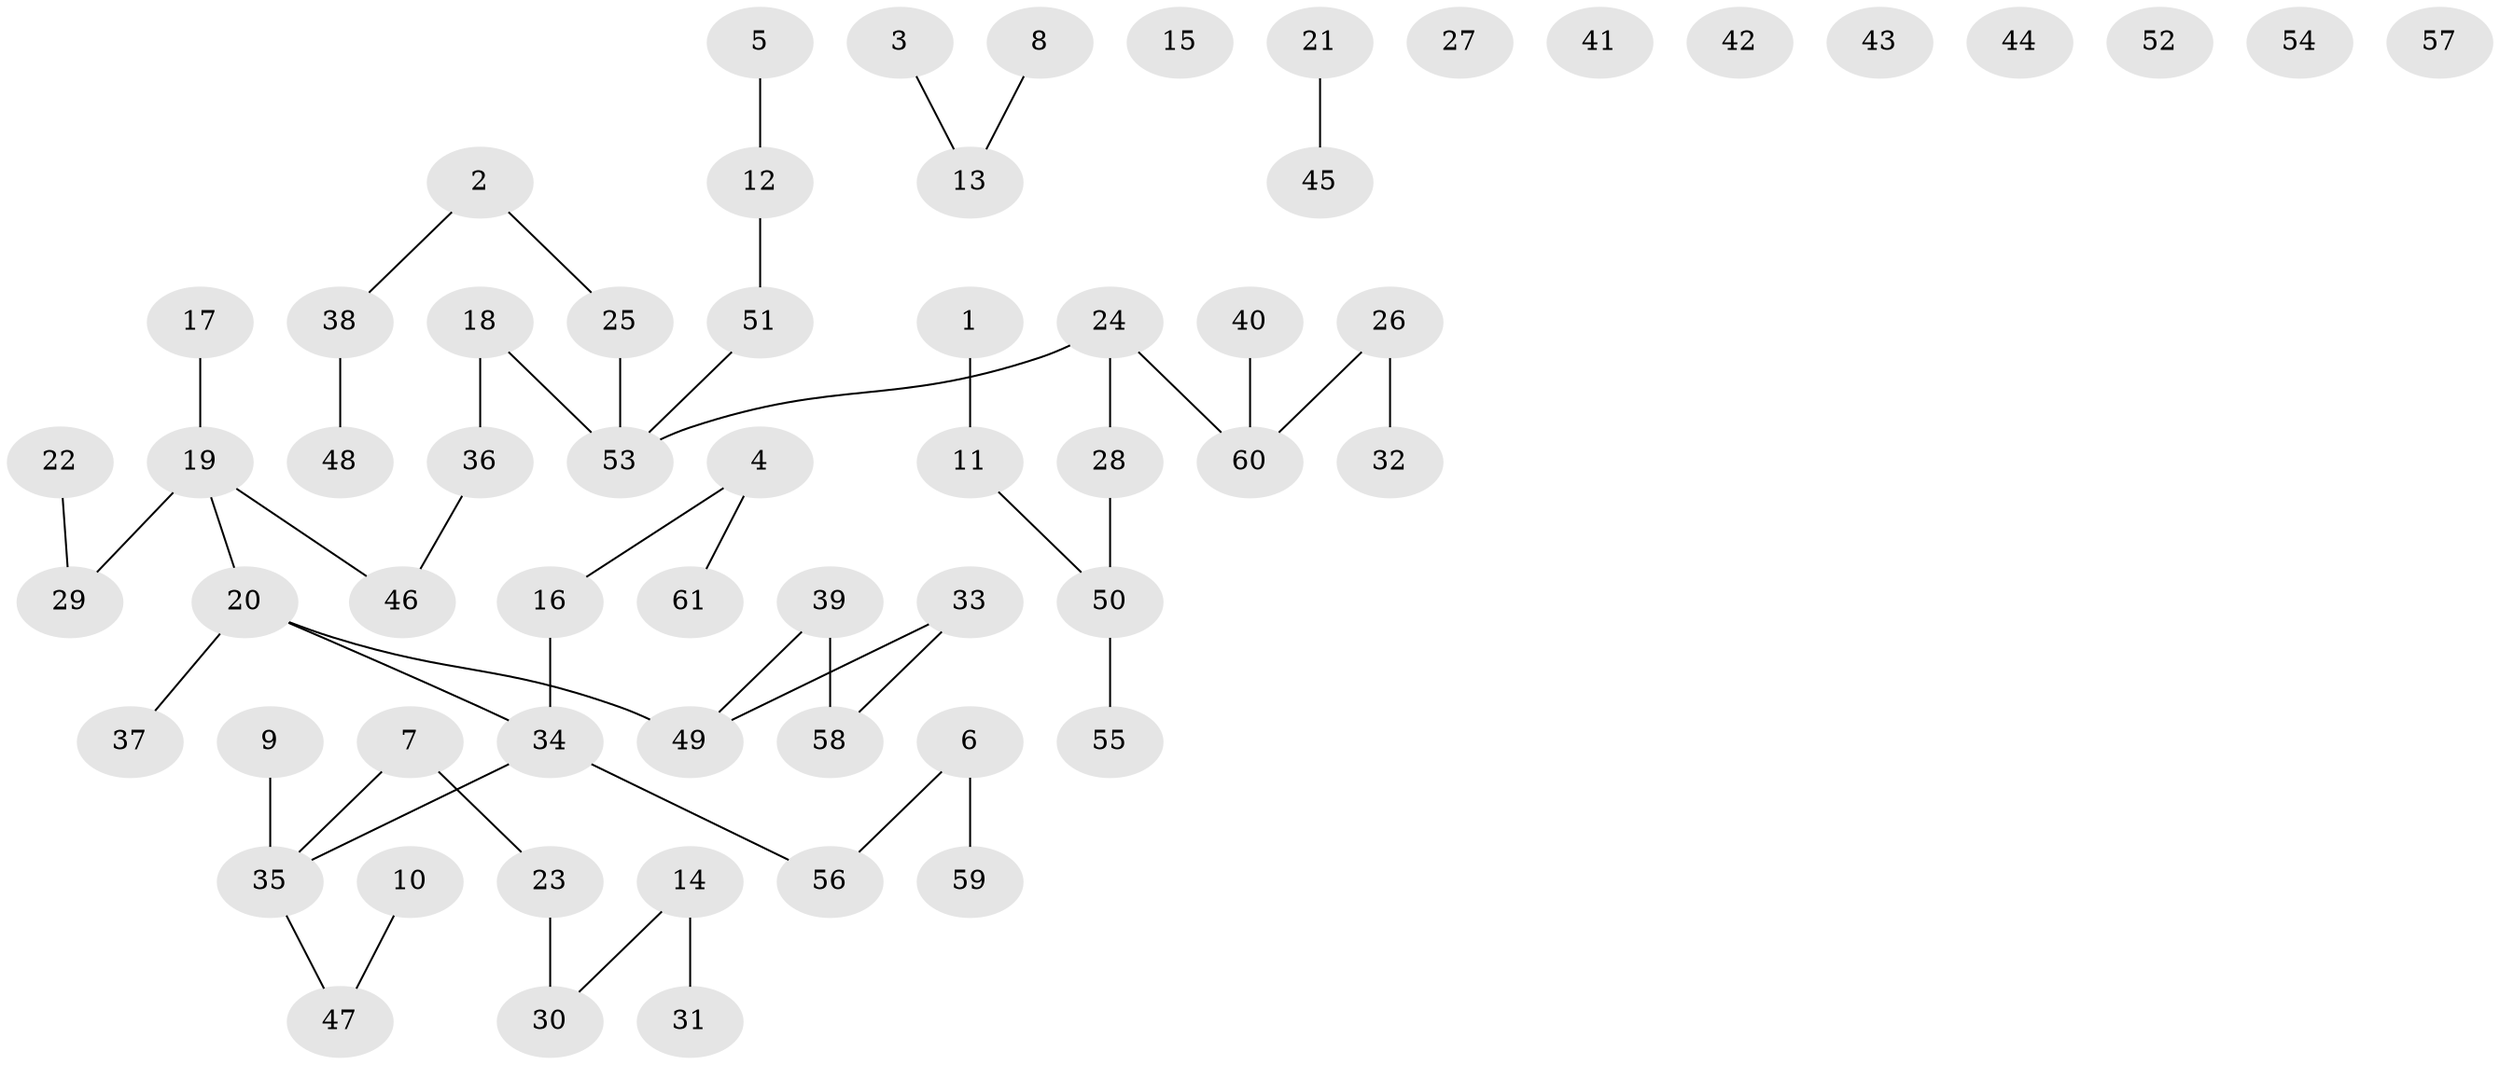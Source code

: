 // coarse degree distribution, {1: 0.3611111111111111, 3: 0.08333333333333333, 2: 0.2222222222222222, 0: 0.2777777777777778, 4: 0.027777777777777776, 6: 0.027777777777777776}
// Generated by graph-tools (version 1.1) at 2025/16/03/04/25 18:16:41]
// undirected, 61 vertices, 50 edges
graph export_dot {
graph [start="1"]
  node [color=gray90,style=filled];
  1;
  2;
  3;
  4;
  5;
  6;
  7;
  8;
  9;
  10;
  11;
  12;
  13;
  14;
  15;
  16;
  17;
  18;
  19;
  20;
  21;
  22;
  23;
  24;
  25;
  26;
  27;
  28;
  29;
  30;
  31;
  32;
  33;
  34;
  35;
  36;
  37;
  38;
  39;
  40;
  41;
  42;
  43;
  44;
  45;
  46;
  47;
  48;
  49;
  50;
  51;
  52;
  53;
  54;
  55;
  56;
  57;
  58;
  59;
  60;
  61;
  1 -- 11;
  2 -- 25;
  2 -- 38;
  3 -- 13;
  4 -- 16;
  4 -- 61;
  5 -- 12;
  6 -- 56;
  6 -- 59;
  7 -- 23;
  7 -- 35;
  8 -- 13;
  9 -- 35;
  10 -- 47;
  11 -- 50;
  12 -- 51;
  14 -- 30;
  14 -- 31;
  16 -- 34;
  17 -- 19;
  18 -- 36;
  18 -- 53;
  19 -- 20;
  19 -- 29;
  19 -- 46;
  20 -- 34;
  20 -- 37;
  20 -- 49;
  21 -- 45;
  22 -- 29;
  23 -- 30;
  24 -- 28;
  24 -- 53;
  24 -- 60;
  25 -- 53;
  26 -- 32;
  26 -- 60;
  28 -- 50;
  33 -- 49;
  33 -- 58;
  34 -- 35;
  34 -- 56;
  35 -- 47;
  36 -- 46;
  38 -- 48;
  39 -- 49;
  39 -- 58;
  40 -- 60;
  50 -- 55;
  51 -- 53;
}
